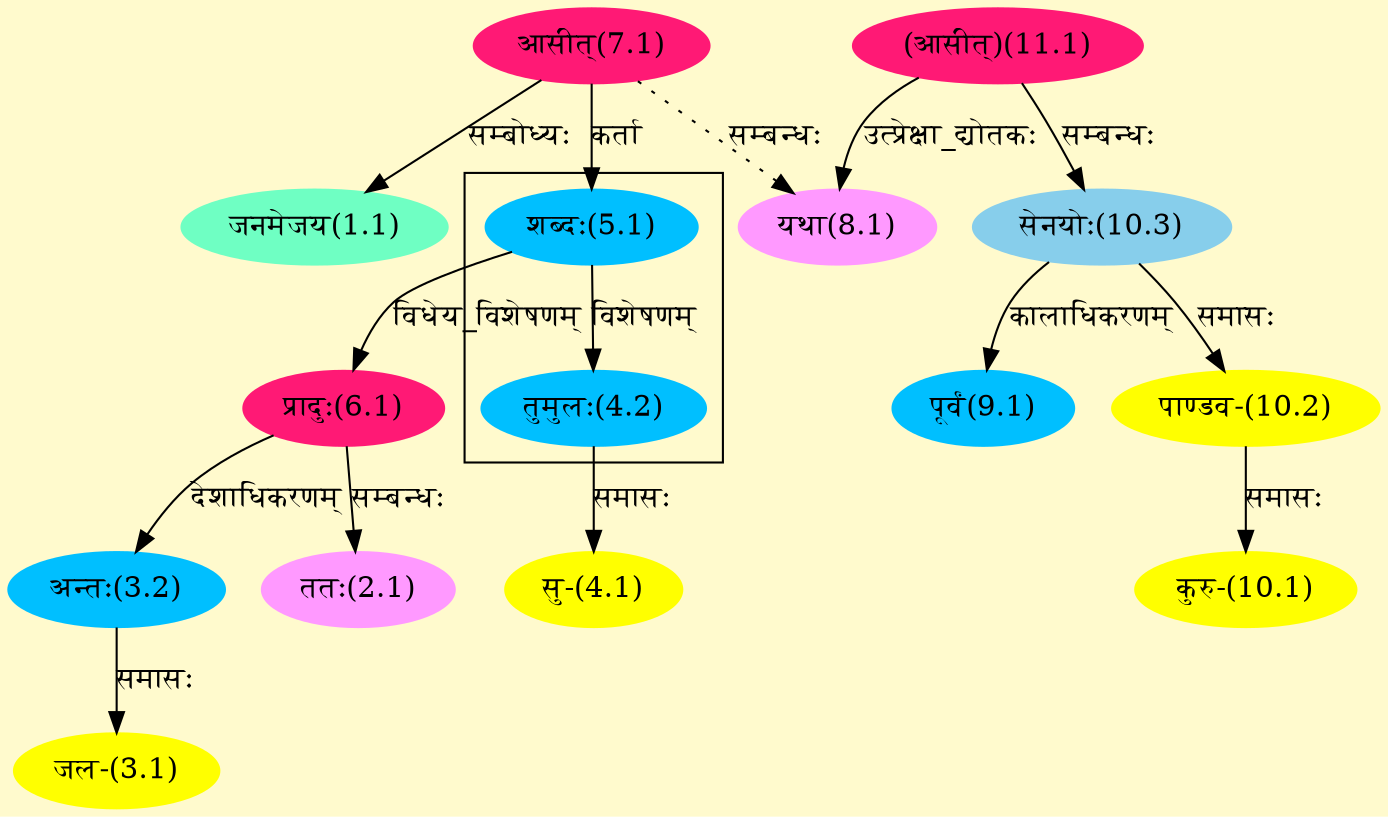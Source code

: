 digraph G{
rankdir=BT;
 compound=true;
 bgcolor="lemonchiffon1";

subgraph cluster_1{
Node4_2 [style=filled, color="#00BFFF" label = "तुमुलः(4.2)"]
Node5_1 [style=filled, color="#00BFFF" label = "शब्दः(5.1)"]

}
Node1_1 [style=filled, color="#6FFFC3" label = "जनमेजय(1.1)"]
Node7_1 [style=filled, color="#FF1975" label = "आसीत्(7.1)"]
Node2_1 [style=filled, color="#FF99FF" label = "ततः(2.1)"]
Node6_1 [style=filled, color="#FF1975" label = "प्रादुः(6.1)"]
Node3_1 [style=filled, color="#FFFF00" label = "जल-(3.1)"]
Node3_2 [style=filled, color="#00BFFF" label = "अन्तः(3.2)"]
Node4_1 [style=filled, color="#FFFF00" label = "सु-(4.1)"]
Node4_2 [style=filled, color="#00BFFF" label = "तुमुलः(4.2)"]
Node5_1 [style=filled, color="#00BFFF" label = "शब्दः(5.1)"]
Node8_1 [style=filled, color="#FF99FF" label = "यथा(8.1)"]
Node11_1 [style=filled, color="#FF1975" label = "(आसीत्)(11.1)"]
Node9_1 [style=filled, color="#00BFFF" label = "पूर्वं(9.1)"]
Node10_3 [style=filled, color="#87CEEB" label = "सेनयोः(10.3)"]
Node10_1 [style=filled, color="#FFFF00" label = "कुरु-(10.1)"]
Node10_2 [style=filled, color="#FFFF00" label = "पाण्डव-(10.2)"]
/* Start of Relations section */

Node1_1 -> Node7_1 [  label="सम्बोध्यः"  dir="back" ]
Node2_1 -> Node6_1 [  label="सम्बन्धः"  dir="back" ]
Node3_1 -> Node3_2 [  label="समासः"  dir="back" ]
Node3_2 -> Node6_1 [  label="देशाधिकरणम्"  dir="back" ]
Node4_1 -> Node4_2 [  label="समासः"  dir="back" ]
Node4_2 -> Node5_1 [  label="विशेषणम्"  dir="back" ]
Node5_1 -> Node7_1 [  label="कर्ता"  dir="back" ]
Node6_1 -> Node5_1 [  label="विधेय_विशेषणम्"  dir="back" ]
Node8_1 -> Node11_1 [  label="उत्प्रेक्षा_द्योतकः"  dir="back" ]
Node8_1 -> Node7_1 [ style=dotted label="सम्बन्धः"  dir="back" ]
Node9_1 -> Node10_3 [  label="कालाधिकरणम्"  dir="back" ]
Node10_1 -> Node10_2 [  label="समासः"  dir="back" ]
Node10_2 -> Node10_3 [  label="समासः"  dir="back" ]
Node10_3 -> Node11_1 [  label="सम्बन्धः"  dir="back" ]
}
